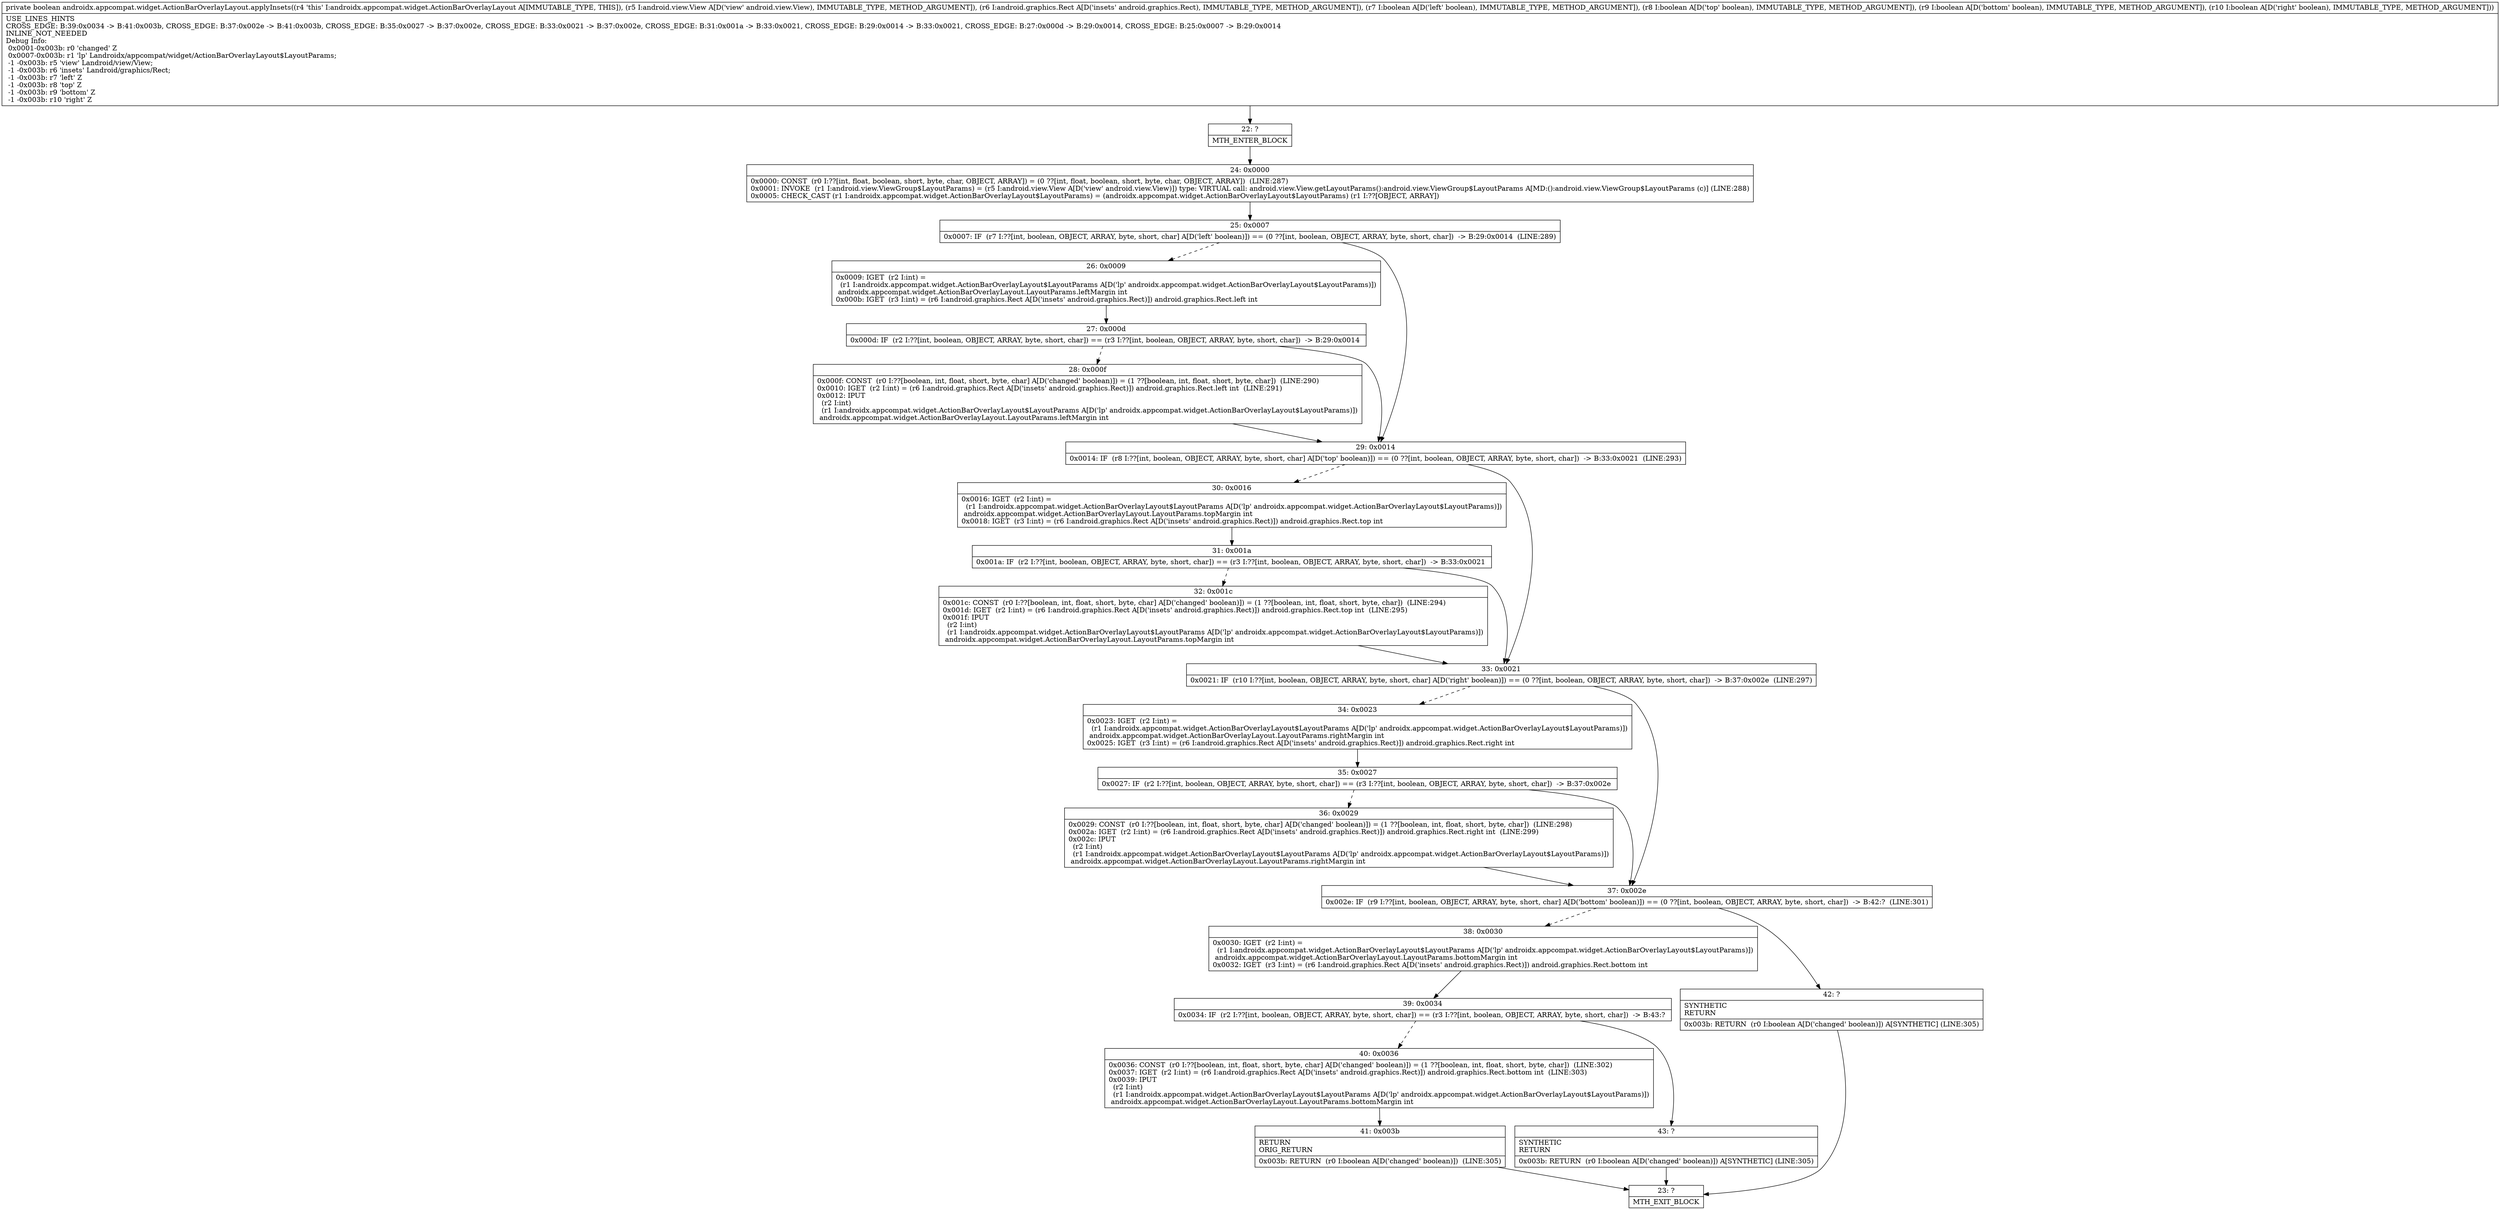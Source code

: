 digraph "CFG forandroidx.appcompat.widget.ActionBarOverlayLayout.applyInsets(Landroid\/view\/View;Landroid\/graphics\/Rect;ZZZZ)Z" {
Node_22 [shape=record,label="{22\:\ ?|MTH_ENTER_BLOCK\l}"];
Node_24 [shape=record,label="{24\:\ 0x0000|0x0000: CONST  (r0 I:??[int, float, boolean, short, byte, char, OBJECT, ARRAY]) = (0 ??[int, float, boolean, short, byte, char, OBJECT, ARRAY])  (LINE:287)\l0x0001: INVOKE  (r1 I:android.view.ViewGroup$LayoutParams) = (r5 I:android.view.View A[D('view' android.view.View)]) type: VIRTUAL call: android.view.View.getLayoutParams():android.view.ViewGroup$LayoutParams A[MD:():android.view.ViewGroup$LayoutParams (c)] (LINE:288)\l0x0005: CHECK_CAST (r1 I:androidx.appcompat.widget.ActionBarOverlayLayout$LayoutParams) = (androidx.appcompat.widget.ActionBarOverlayLayout$LayoutParams) (r1 I:??[OBJECT, ARRAY]) \l}"];
Node_25 [shape=record,label="{25\:\ 0x0007|0x0007: IF  (r7 I:??[int, boolean, OBJECT, ARRAY, byte, short, char] A[D('left' boolean)]) == (0 ??[int, boolean, OBJECT, ARRAY, byte, short, char])  \-\> B:29:0x0014  (LINE:289)\l}"];
Node_26 [shape=record,label="{26\:\ 0x0009|0x0009: IGET  (r2 I:int) = \l  (r1 I:androidx.appcompat.widget.ActionBarOverlayLayout$LayoutParams A[D('lp' androidx.appcompat.widget.ActionBarOverlayLayout$LayoutParams)])\l androidx.appcompat.widget.ActionBarOverlayLayout.LayoutParams.leftMargin int \l0x000b: IGET  (r3 I:int) = (r6 I:android.graphics.Rect A[D('insets' android.graphics.Rect)]) android.graphics.Rect.left int \l}"];
Node_27 [shape=record,label="{27\:\ 0x000d|0x000d: IF  (r2 I:??[int, boolean, OBJECT, ARRAY, byte, short, char]) == (r3 I:??[int, boolean, OBJECT, ARRAY, byte, short, char])  \-\> B:29:0x0014 \l}"];
Node_28 [shape=record,label="{28\:\ 0x000f|0x000f: CONST  (r0 I:??[boolean, int, float, short, byte, char] A[D('changed' boolean)]) = (1 ??[boolean, int, float, short, byte, char])  (LINE:290)\l0x0010: IGET  (r2 I:int) = (r6 I:android.graphics.Rect A[D('insets' android.graphics.Rect)]) android.graphics.Rect.left int  (LINE:291)\l0x0012: IPUT  \l  (r2 I:int)\l  (r1 I:androidx.appcompat.widget.ActionBarOverlayLayout$LayoutParams A[D('lp' androidx.appcompat.widget.ActionBarOverlayLayout$LayoutParams)])\l androidx.appcompat.widget.ActionBarOverlayLayout.LayoutParams.leftMargin int \l}"];
Node_29 [shape=record,label="{29\:\ 0x0014|0x0014: IF  (r8 I:??[int, boolean, OBJECT, ARRAY, byte, short, char] A[D('top' boolean)]) == (0 ??[int, boolean, OBJECT, ARRAY, byte, short, char])  \-\> B:33:0x0021  (LINE:293)\l}"];
Node_30 [shape=record,label="{30\:\ 0x0016|0x0016: IGET  (r2 I:int) = \l  (r1 I:androidx.appcompat.widget.ActionBarOverlayLayout$LayoutParams A[D('lp' androidx.appcompat.widget.ActionBarOverlayLayout$LayoutParams)])\l androidx.appcompat.widget.ActionBarOverlayLayout.LayoutParams.topMargin int \l0x0018: IGET  (r3 I:int) = (r6 I:android.graphics.Rect A[D('insets' android.graphics.Rect)]) android.graphics.Rect.top int \l}"];
Node_31 [shape=record,label="{31\:\ 0x001a|0x001a: IF  (r2 I:??[int, boolean, OBJECT, ARRAY, byte, short, char]) == (r3 I:??[int, boolean, OBJECT, ARRAY, byte, short, char])  \-\> B:33:0x0021 \l}"];
Node_32 [shape=record,label="{32\:\ 0x001c|0x001c: CONST  (r0 I:??[boolean, int, float, short, byte, char] A[D('changed' boolean)]) = (1 ??[boolean, int, float, short, byte, char])  (LINE:294)\l0x001d: IGET  (r2 I:int) = (r6 I:android.graphics.Rect A[D('insets' android.graphics.Rect)]) android.graphics.Rect.top int  (LINE:295)\l0x001f: IPUT  \l  (r2 I:int)\l  (r1 I:androidx.appcompat.widget.ActionBarOverlayLayout$LayoutParams A[D('lp' androidx.appcompat.widget.ActionBarOverlayLayout$LayoutParams)])\l androidx.appcompat.widget.ActionBarOverlayLayout.LayoutParams.topMargin int \l}"];
Node_33 [shape=record,label="{33\:\ 0x0021|0x0021: IF  (r10 I:??[int, boolean, OBJECT, ARRAY, byte, short, char] A[D('right' boolean)]) == (0 ??[int, boolean, OBJECT, ARRAY, byte, short, char])  \-\> B:37:0x002e  (LINE:297)\l}"];
Node_34 [shape=record,label="{34\:\ 0x0023|0x0023: IGET  (r2 I:int) = \l  (r1 I:androidx.appcompat.widget.ActionBarOverlayLayout$LayoutParams A[D('lp' androidx.appcompat.widget.ActionBarOverlayLayout$LayoutParams)])\l androidx.appcompat.widget.ActionBarOverlayLayout.LayoutParams.rightMargin int \l0x0025: IGET  (r3 I:int) = (r6 I:android.graphics.Rect A[D('insets' android.graphics.Rect)]) android.graphics.Rect.right int \l}"];
Node_35 [shape=record,label="{35\:\ 0x0027|0x0027: IF  (r2 I:??[int, boolean, OBJECT, ARRAY, byte, short, char]) == (r3 I:??[int, boolean, OBJECT, ARRAY, byte, short, char])  \-\> B:37:0x002e \l}"];
Node_36 [shape=record,label="{36\:\ 0x0029|0x0029: CONST  (r0 I:??[boolean, int, float, short, byte, char] A[D('changed' boolean)]) = (1 ??[boolean, int, float, short, byte, char])  (LINE:298)\l0x002a: IGET  (r2 I:int) = (r6 I:android.graphics.Rect A[D('insets' android.graphics.Rect)]) android.graphics.Rect.right int  (LINE:299)\l0x002c: IPUT  \l  (r2 I:int)\l  (r1 I:androidx.appcompat.widget.ActionBarOverlayLayout$LayoutParams A[D('lp' androidx.appcompat.widget.ActionBarOverlayLayout$LayoutParams)])\l androidx.appcompat.widget.ActionBarOverlayLayout.LayoutParams.rightMargin int \l}"];
Node_37 [shape=record,label="{37\:\ 0x002e|0x002e: IF  (r9 I:??[int, boolean, OBJECT, ARRAY, byte, short, char] A[D('bottom' boolean)]) == (0 ??[int, boolean, OBJECT, ARRAY, byte, short, char])  \-\> B:42:?  (LINE:301)\l}"];
Node_38 [shape=record,label="{38\:\ 0x0030|0x0030: IGET  (r2 I:int) = \l  (r1 I:androidx.appcompat.widget.ActionBarOverlayLayout$LayoutParams A[D('lp' androidx.appcompat.widget.ActionBarOverlayLayout$LayoutParams)])\l androidx.appcompat.widget.ActionBarOverlayLayout.LayoutParams.bottomMargin int \l0x0032: IGET  (r3 I:int) = (r6 I:android.graphics.Rect A[D('insets' android.graphics.Rect)]) android.graphics.Rect.bottom int \l}"];
Node_39 [shape=record,label="{39\:\ 0x0034|0x0034: IF  (r2 I:??[int, boolean, OBJECT, ARRAY, byte, short, char]) == (r3 I:??[int, boolean, OBJECT, ARRAY, byte, short, char])  \-\> B:43:? \l}"];
Node_40 [shape=record,label="{40\:\ 0x0036|0x0036: CONST  (r0 I:??[boolean, int, float, short, byte, char] A[D('changed' boolean)]) = (1 ??[boolean, int, float, short, byte, char])  (LINE:302)\l0x0037: IGET  (r2 I:int) = (r6 I:android.graphics.Rect A[D('insets' android.graphics.Rect)]) android.graphics.Rect.bottom int  (LINE:303)\l0x0039: IPUT  \l  (r2 I:int)\l  (r1 I:androidx.appcompat.widget.ActionBarOverlayLayout$LayoutParams A[D('lp' androidx.appcompat.widget.ActionBarOverlayLayout$LayoutParams)])\l androidx.appcompat.widget.ActionBarOverlayLayout.LayoutParams.bottomMargin int \l}"];
Node_41 [shape=record,label="{41\:\ 0x003b|RETURN\lORIG_RETURN\l|0x003b: RETURN  (r0 I:boolean A[D('changed' boolean)])  (LINE:305)\l}"];
Node_23 [shape=record,label="{23\:\ ?|MTH_EXIT_BLOCK\l}"];
Node_43 [shape=record,label="{43\:\ ?|SYNTHETIC\lRETURN\l|0x003b: RETURN  (r0 I:boolean A[D('changed' boolean)]) A[SYNTHETIC] (LINE:305)\l}"];
Node_42 [shape=record,label="{42\:\ ?|SYNTHETIC\lRETURN\l|0x003b: RETURN  (r0 I:boolean A[D('changed' boolean)]) A[SYNTHETIC] (LINE:305)\l}"];
MethodNode[shape=record,label="{private boolean androidx.appcompat.widget.ActionBarOverlayLayout.applyInsets((r4 'this' I:androidx.appcompat.widget.ActionBarOverlayLayout A[IMMUTABLE_TYPE, THIS]), (r5 I:android.view.View A[D('view' android.view.View), IMMUTABLE_TYPE, METHOD_ARGUMENT]), (r6 I:android.graphics.Rect A[D('insets' android.graphics.Rect), IMMUTABLE_TYPE, METHOD_ARGUMENT]), (r7 I:boolean A[D('left' boolean), IMMUTABLE_TYPE, METHOD_ARGUMENT]), (r8 I:boolean A[D('top' boolean), IMMUTABLE_TYPE, METHOD_ARGUMENT]), (r9 I:boolean A[D('bottom' boolean), IMMUTABLE_TYPE, METHOD_ARGUMENT]), (r10 I:boolean A[D('right' boolean), IMMUTABLE_TYPE, METHOD_ARGUMENT]))  | USE_LINES_HINTS\lCROSS_EDGE: B:39:0x0034 \-\> B:41:0x003b, CROSS_EDGE: B:37:0x002e \-\> B:41:0x003b, CROSS_EDGE: B:35:0x0027 \-\> B:37:0x002e, CROSS_EDGE: B:33:0x0021 \-\> B:37:0x002e, CROSS_EDGE: B:31:0x001a \-\> B:33:0x0021, CROSS_EDGE: B:29:0x0014 \-\> B:33:0x0021, CROSS_EDGE: B:27:0x000d \-\> B:29:0x0014, CROSS_EDGE: B:25:0x0007 \-\> B:29:0x0014\lINLINE_NOT_NEEDED\lDebug Info:\l  0x0001\-0x003b: r0 'changed' Z\l  0x0007\-0x003b: r1 'lp' Landroidx\/appcompat\/widget\/ActionBarOverlayLayout$LayoutParams;\l  \-1 \-0x003b: r5 'view' Landroid\/view\/View;\l  \-1 \-0x003b: r6 'insets' Landroid\/graphics\/Rect;\l  \-1 \-0x003b: r7 'left' Z\l  \-1 \-0x003b: r8 'top' Z\l  \-1 \-0x003b: r9 'bottom' Z\l  \-1 \-0x003b: r10 'right' Z\l}"];
MethodNode -> Node_22;Node_22 -> Node_24;
Node_24 -> Node_25;
Node_25 -> Node_26[style=dashed];
Node_25 -> Node_29;
Node_26 -> Node_27;
Node_27 -> Node_28[style=dashed];
Node_27 -> Node_29;
Node_28 -> Node_29;
Node_29 -> Node_30[style=dashed];
Node_29 -> Node_33;
Node_30 -> Node_31;
Node_31 -> Node_32[style=dashed];
Node_31 -> Node_33;
Node_32 -> Node_33;
Node_33 -> Node_34[style=dashed];
Node_33 -> Node_37;
Node_34 -> Node_35;
Node_35 -> Node_36[style=dashed];
Node_35 -> Node_37;
Node_36 -> Node_37;
Node_37 -> Node_38[style=dashed];
Node_37 -> Node_42;
Node_38 -> Node_39;
Node_39 -> Node_40[style=dashed];
Node_39 -> Node_43;
Node_40 -> Node_41;
Node_41 -> Node_23;
Node_43 -> Node_23;
Node_42 -> Node_23;
}

